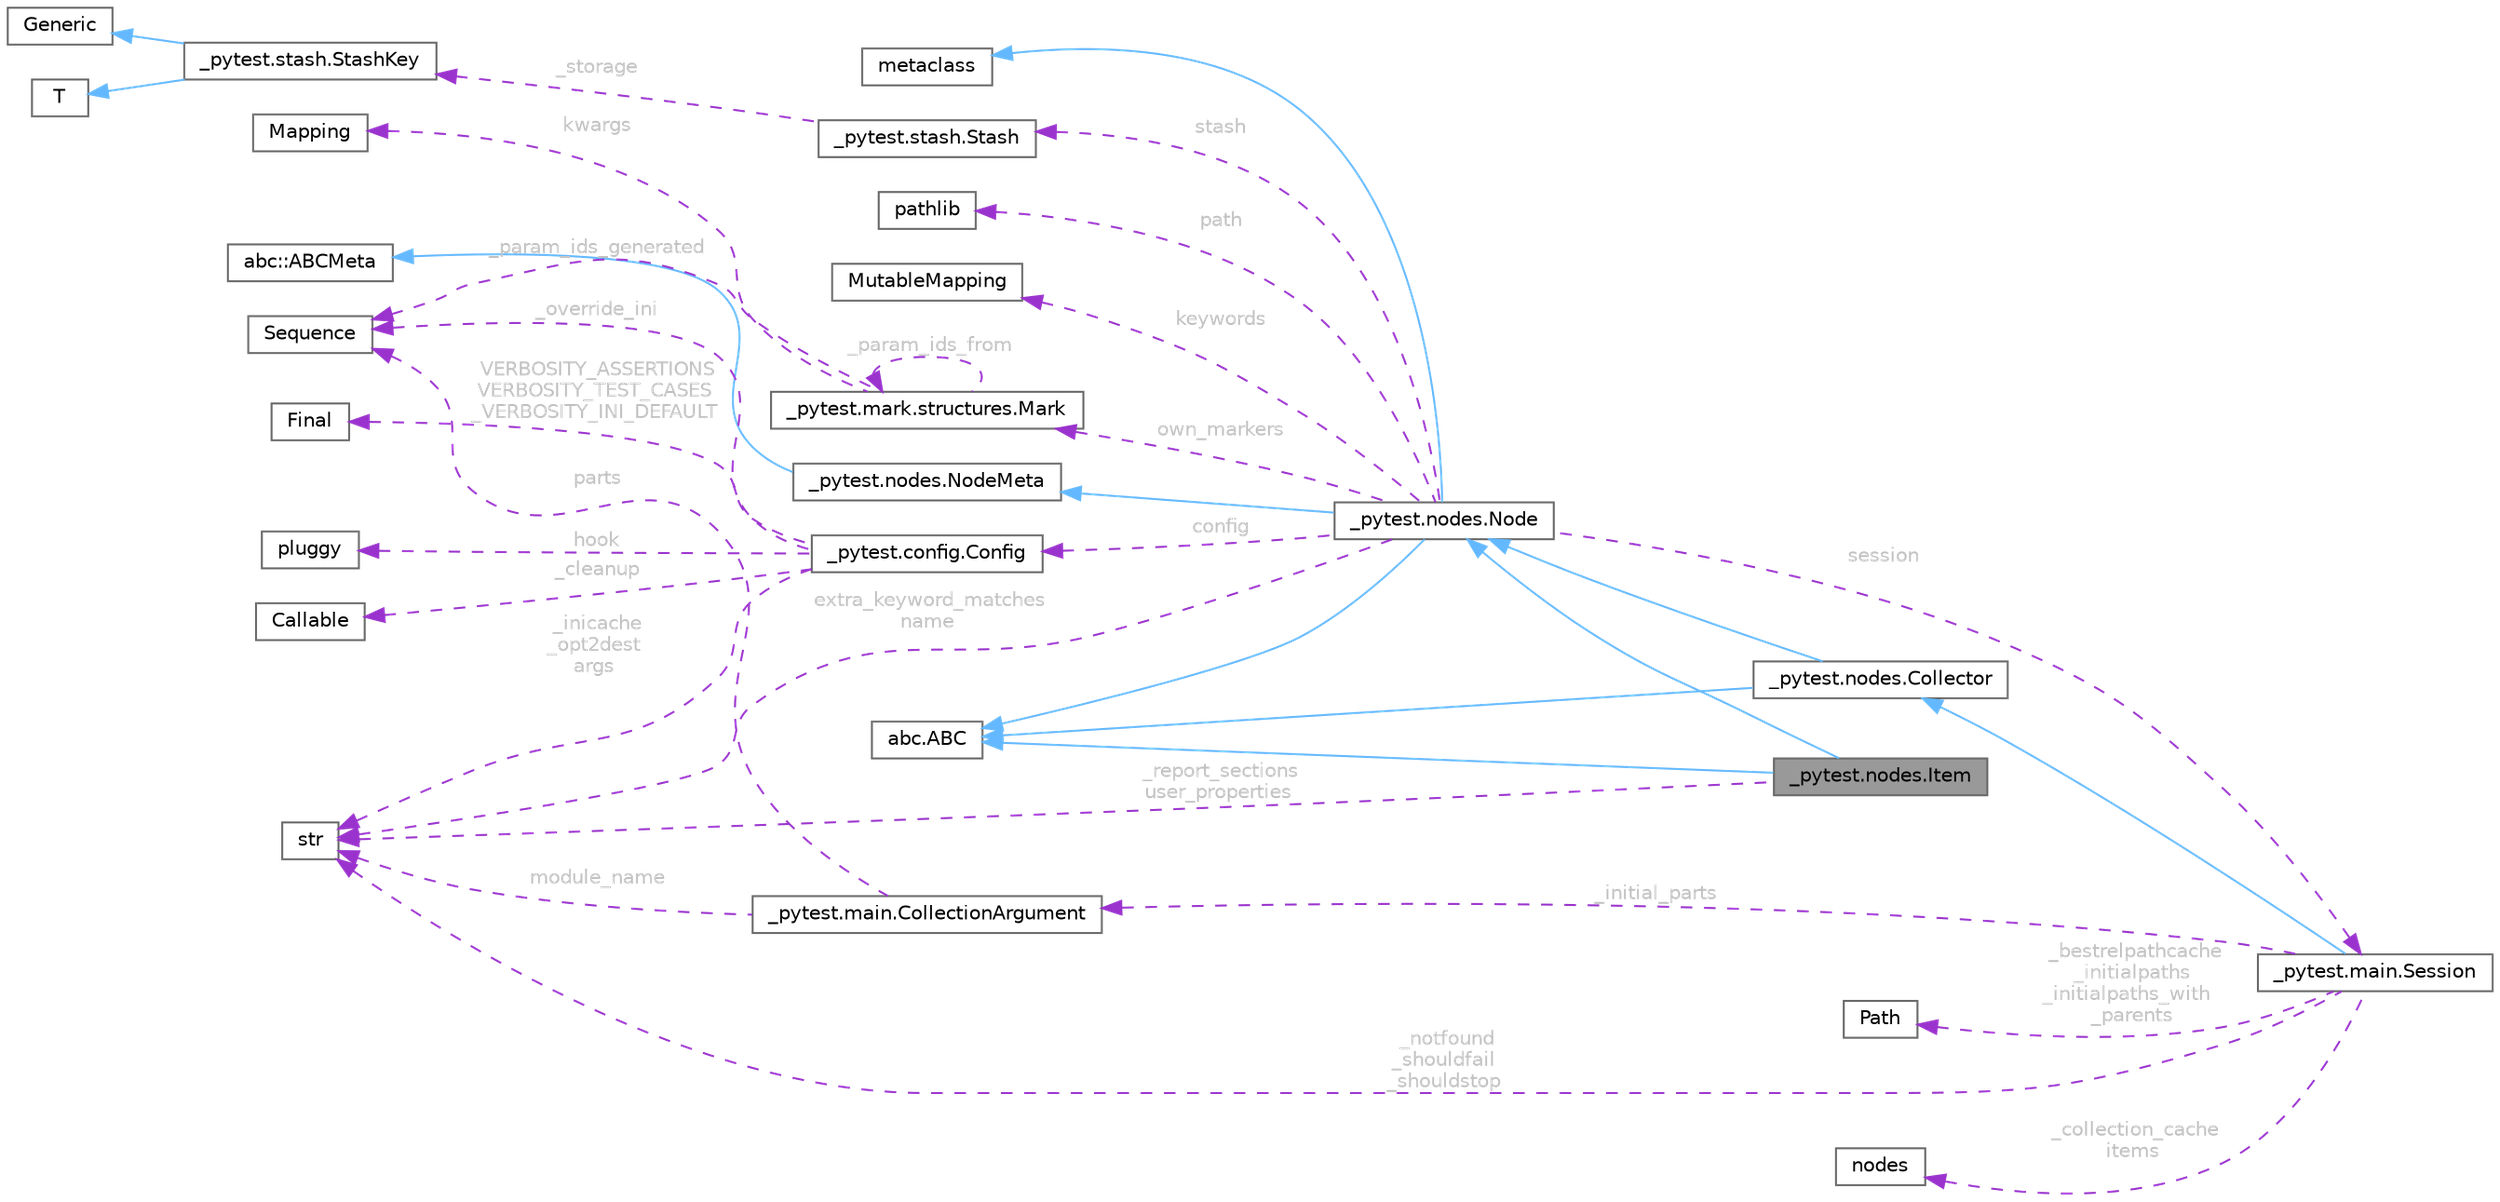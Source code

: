 digraph "_pytest.nodes.Item"
{
 // LATEX_PDF_SIZE
  bgcolor="transparent";
  edge [fontname=Helvetica,fontsize=10,labelfontname=Helvetica,labelfontsize=10];
  node [fontname=Helvetica,fontsize=10,shape=box,height=0.2,width=0.4];
  rankdir="LR";
  Node1 [id="Node000001",label="_pytest.nodes.Item",height=0.2,width=0.4,color="gray40", fillcolor="grey60", style="filled", fontcolor="black",tooltip=" "];
  Node2 -> Node1 [id="edge1_Node000001_Node000002",dir="back",color="steelblue1",style="solid",tooltip=" "];
  Node2 [id="Node000002",label="_pytest.nodes.Node",height=0.2,width=0.4,color="gray40", fillcolor="white", style="filled",URL="$class__pytest_1_1nodes_1_1_node.html",tooltip=" "];
  Node3 -> Node2 [id="edge2_Node000002_Node000003",dir="back",color="steelblue1",style="solid",tooltip=" "];
  Node3 [id="Node000003",label="abc.ABC",height=0.2,width=0.4,color="gray40", fillcolor="white", style="filled",tooltip=" "];
  Node4 -> Node2 [id="edge3_Node000002_Node000004",dir="back",color="steelblue1",style="solid",tooltip=" "];
  Node4 [id="Node000004",label="metaclass",height=0.2,width=0.4,color="gray40", fillcolor="white", style="filled",tooltip=" "];
  Node5 -> Node2 [id="edge4_Node000002_Node000005",dir="back",color="steelblue1",style="solid",tooltip=" "];
  Node5 [id="Node000005",label="_pytest.nodes.NodeMeta",height=0.2,width=0.4,color="gray40", fillcolor="white", style="filled",URL="$class__pytest_1_1nodes_1_1_node_meta.html",tooltip=" "];
  Node6 -> Node5 [id="edge5_Node000005_Node000006",dir="back",color="steelblue1",style="solid",tooltip=" "];
  Node6 [id="Node000006",label="abc::ABCMeta",height=0.2,width=0.4,color="gray40", fillcolor="white", style="filled",tooltip=" "];
  Node7 -> Node2 [id="edge6_Node000002_Node000007",dir="back",color="darkorchid3",style="dashed",tooltip=" ",label=" extra_keyword_matches\nname",fontcolor="grey" ];
  Node7 [id="Node000007",label="str",height=0.2,width=0.4,color="gray40", fillcolor="white", style="filled",tooltip=" "];
  Node8 -> Node2 [id="edge7_Node000002_Node000008",dir="back",color="darkorchid3",style="dashed",tooltip=" ",label=" config",fontcolor="grey" ];
  Node8 [id="Node000008",label="_pytest.config.Config",height=0.2,width=0.4,color="gray40", fillcolor="white", style="filled",URL="$class__pytest_1_1config_1_1_config.html",tooltip=" "];
  Node9 -> Node8 [id="edge8_Node000008_Node000009",dir="back",color="darkorchid3",style="dashed",tooltip=" ",label=" VERBOSITY_ASSERTIONS\nVERBOSITY_TEST_CASES\n_VERBOSITY_INI_DEFAULT",fontcolor="grey" ];
  Node9 [id="Node000009",label="Final",height=0.2,width=0.4,color="gray40", fillcolor="white", style="filled",tooltip=" "];
  Node10 -> Node8 [id="edge9_Node000008_Node000010",dir="back",color="darkorchid3",style="dashed",tooltip=" ",label=" hook",fontcolor="grey" ];
  Node10 [id="Node000010",label="pluggy",height=0.2,width=0.4,color="gray40", fillcolor="white", style="filled",tooltip=" "];
  Node7 -> Node8 [id="edge10_Node000008_Node000007",dir="back",color="darkorchid3",style="dashed",tooltip=" ",label=" _inicache\n_opt2dest\nargs",fontcolor="grey" ];
  Node11 -> Node8 [id="edge11_Node000008_Node000011",dir="back",color="darkorchid3",style="dashed",tooltip=" ",label=" _override_ini",fontcolor="grey" ];
  Node11 [id="Node000011",label="Sequence",height=0.2,width=0.4,color="gray40", fillcolor="white", style="filled",tooltip=" "];
  Node12 -> Node8 [id="edge12_Node000008_Node000012",dir="back",color="darkorchid3",style="dashed",tooltip=" ",label=" _cleanup",fontcolor="grey" ];
  Node12 [id="Node000012",label="Callable",height=0.2,width=0.4,color="gray40", fillcolor="white", style="filled",tooltip=" "];
  Node13 -> Node2 [id="edge13_Node000002_Node000013",dir="back",color="darkorchid3",style="dashed",tooltip=" ",label=" session",fontcolor="grey" ];
  Node13 [id="Node000013",label="_pytest.main.Session",height=0.2,width=0.4,color="gray40", fillcolor="white", style="filled",URL="$class__pytest_1_1main_1_1_session.html",tooltip=" "];
  Node14 -> Node13 [id="edge14_Node000013_Node000014",dir="back",color="steelblue1",style="solid",tooltip=" "];
  Node14 [id="Node000014",label="_pytest.nodes.Collector",height=0.2,width=0.4,color="gray40", fillcolor="white", style="filled",URL="$class__pytest_1_1nodes_1_1_collector.html",tooltip=" "];
  Node2 -> Node14 [id="edge15_Node000014_Node000002",dir="back",color="steelblue1",style="solid",tooltip=" "];
  Node3 -> Node14 [id="edge16_Node000014_Node000003",dir="back",color="steelblue1",style="solid",tooltip=" "];
  Node7 -> Node13 [id="edge17_Node000013_Node000007",dir="back",color="darkorchid3",style="dashed",tooltip=" ",label=" _notfound\n_shouldfail\n_shouldstop",fontcolor="grey" ];
  Node15 -> Node13 [id="edge18_Node000013_Node000015",dir="back",color="darkorchid3",style="dashed",tooltip=" ",label=" _bestrelpathcache\n_initialpaths\n_initialpaths_with\l_parents",fontcolor="grey" ];
  Node15 [id="Node000015",label="Path",height=0.2,width=0.4,color="gray40", fillcolor="white", style="filled",tooltip=" "];
  Node16 -> Node13 [id="edge19_Node000013_Node000016",dir="back",color="darkorchid3",style="dashed",tooltip=" ",label=" _initial_parts",fontcolor="grey" ];
  Node16 [id="Node000016",label="_pytest.main.CollectionArgument",height=0.2,width=0.4,color="gray40", fillcolor="white", style="filled",URL="$class__pytest_1_1main_1_1_collection_argument.html",tooltip=" "];
  Node11 -> Node16 [id="edge20_Node000016_Node000011",dir="back",color="darkorchid3",style="dashed",tooltip=" ",label=" parts",fontcolor="grey" ];
  Node7 -> Node16 [id="edge21_Node000016_Node000007",dir="back",color="darkorchid3",style="dashed",tooltip=" ",label=" module_name",fontcolor="grey" ];
  Node17 -> Node13 [id="edge22_Node000013_Node000017",dir="back",color="darkorchid3",style="dashed",tooltip=" ",label=" _collection_cache\nitems",fontcolor="grey" ];
  Node17 [id="Node000017",label="nodes",height=0.2,width=0.4,color="gray40", fillcolor="white", style="filled",tooltip=" "];
  Node18 -> Node2 [id="edge23_Node000002_Node000018",dir="back",color="darkorchid3",style="dashed",tooltip=" ",label=" path",fontcolor="grey" ];
  Node18 [id="Node000018",label="pathlib",height=0.2,width=0.4,color="gray40", fillcolor="white", style="filled",tooltip=" "];
  Node19 -> Node2 [id="edge24_Node000002_Node000019",dir="back",color="darkorchid3",style="dashed",tooltip=" ",label=" keywords",fontcolor="grey" ];
  Node19 [id="Node000019",label="MutableMapping",height=0.2,width=0.4,color="gray40", fillcolor="white", style="filled",tooltip=" "];
  Node20 -> Node2 [id="edge25_Node000002_Node000020",dir="back",color="darkorchid3",style="dashed",tooltip=" ",label=" own_markers",fontcolor="grey" ];
  Node20 [id="Node000020",label="_pytest.mark.structures.Mark",height=0.2,width=0.4,color="gray40", fillcolor="white", style="filled",URL="$class__pytest_1_1mark_1_1structures_1_1_mark.html",tooltip=" "];
  Node21 -> Node20 [id="edge26_Node000020_Node000021",dir="back",color="darkorchid3",style="dashed",tooltip=" ",label=" kwargs",fontcolor="grey" ];
  Node21 [id="Node000021",label="Mapping",height=0.2,width=0.4,color="gray40", fillcolor="white", style="filled",tooltip=" "];
  Node20 -> Node20 [id="edge27_Node000020_Node000020",dir="back",color="darkorchid3",style="dashed",tooltip=" ",label=" _param_ids_from",fontcolor="grey" ];
  Node11 -> Node20 [id="edge28_Node000020_Node000011",dir="back",color="darkorchid3",style="dashed",tooltip=" ",label=" _param_ids_generated",fontcolor="grey" ];
  Node22 -> Node2 [id="edge29_Node000002_Node000022",dir="back",color="darkorchid3",style="dashed",tooltip=" ",label=" stash",fontcolor="grey" ];
  Node22 [id="Node000022",label="_pytest.stash.Stash",height=0.2,width=0.4,color="gray40", fillcolor="white", style="filled",URL="$class__pytest_1_1stash_1_1_stash.html",tooltip=" "];
  Node23 -> Node22 [id="edge30_Node000022_Node000023",dir="back",color="darkorchid3",style="dashed",tooltip=" ",label=" _storage",fontcolor="grey" ];
  Node23 [id="Node000023",label="_pytest.stash.StashKey",height=0.2,width=0.4,color="gray40", fillcolor="white", style="filled",URL="$class__pytest_1_1stash_1_1_stash_key.html",tooltip=" "];
  Node24 -> Node23 [id="edge31_Node000023_Node000024",dir="back",color="steelblue1",style="solid",tooltip=" "];
  Node24 [id="Node000024",label="Generic",height=0.2,width=0.4,color="gray40", fillcolor="white", style="filled",tooltip=" "];
  Node25 -> Node23 [id="edge32_Node000023_Node000025",dir="back",color="steelblue1",style="solid",tooltip=" "];
  Node25 [id="Node000025",label="T",height=0.2,width=0.4,color="gray40", fillcolor="white", style="filled",tooltip=" "];
  Node3 -> Node1 [id="edge33_Node000001_Node000003",dir="back",color="steelblue1",style="solid",tooltip=" "];
  Node7 -> Node1 [id="edge34_Node000001_Node000007",dir="back",color="darkorchid3",style="dashed",tooltip=" ",label=" _report_sections\nuser_properties",fontcolor="grey" ];
}
